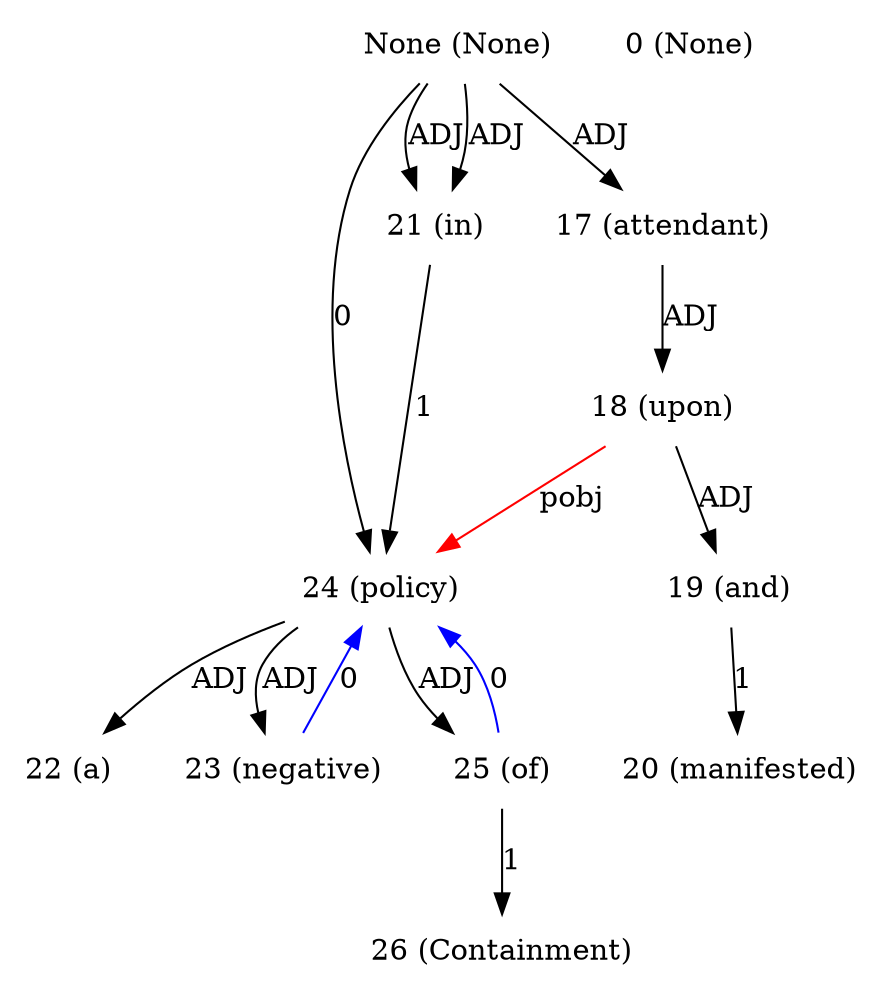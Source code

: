 digraph G{
edge [dir=forward]
node [shape=plaintext]

None [label="None (None)"]
None -> 21 [label="ADJ"]
None [label="None (None)"]
None -> 17 [label="ADJ"]
None -> 21 [label="ADJ"]
None [label="None (None)"]
None -> 24 [label="0"]
0 [label="0 (None)"]
17 [label="17 (attendant)"]
17 -> 18 [label="ADJ"]
18 [label="18 (upon)"]
18 -> 19 [label="ADJ"]
19 [label="19 (and)"]
19 -> 20 [label="1"]
20 [label="20 (manifested)"]
21 [label="21 (in)"]
21 -> 24 [label="1"]
22 [label="22 (a)"]
23 [label="23 (negative)"]
23 -> 24 [label="0", color="blue"]
24 [label="24 (policy)"]
18 -> 24 [label="pobj", color="red"]
24 -> 22 [label="ADJ"]
24 -> 23 [label="ADJ"]
24 -> 25 [label="ADJ"]
25 [label="25 (of)"]
25 -> 26 [label="1"]
25 -> 24 [label="0", color="blue"]
26 [label="26 (Containment)"]
}
